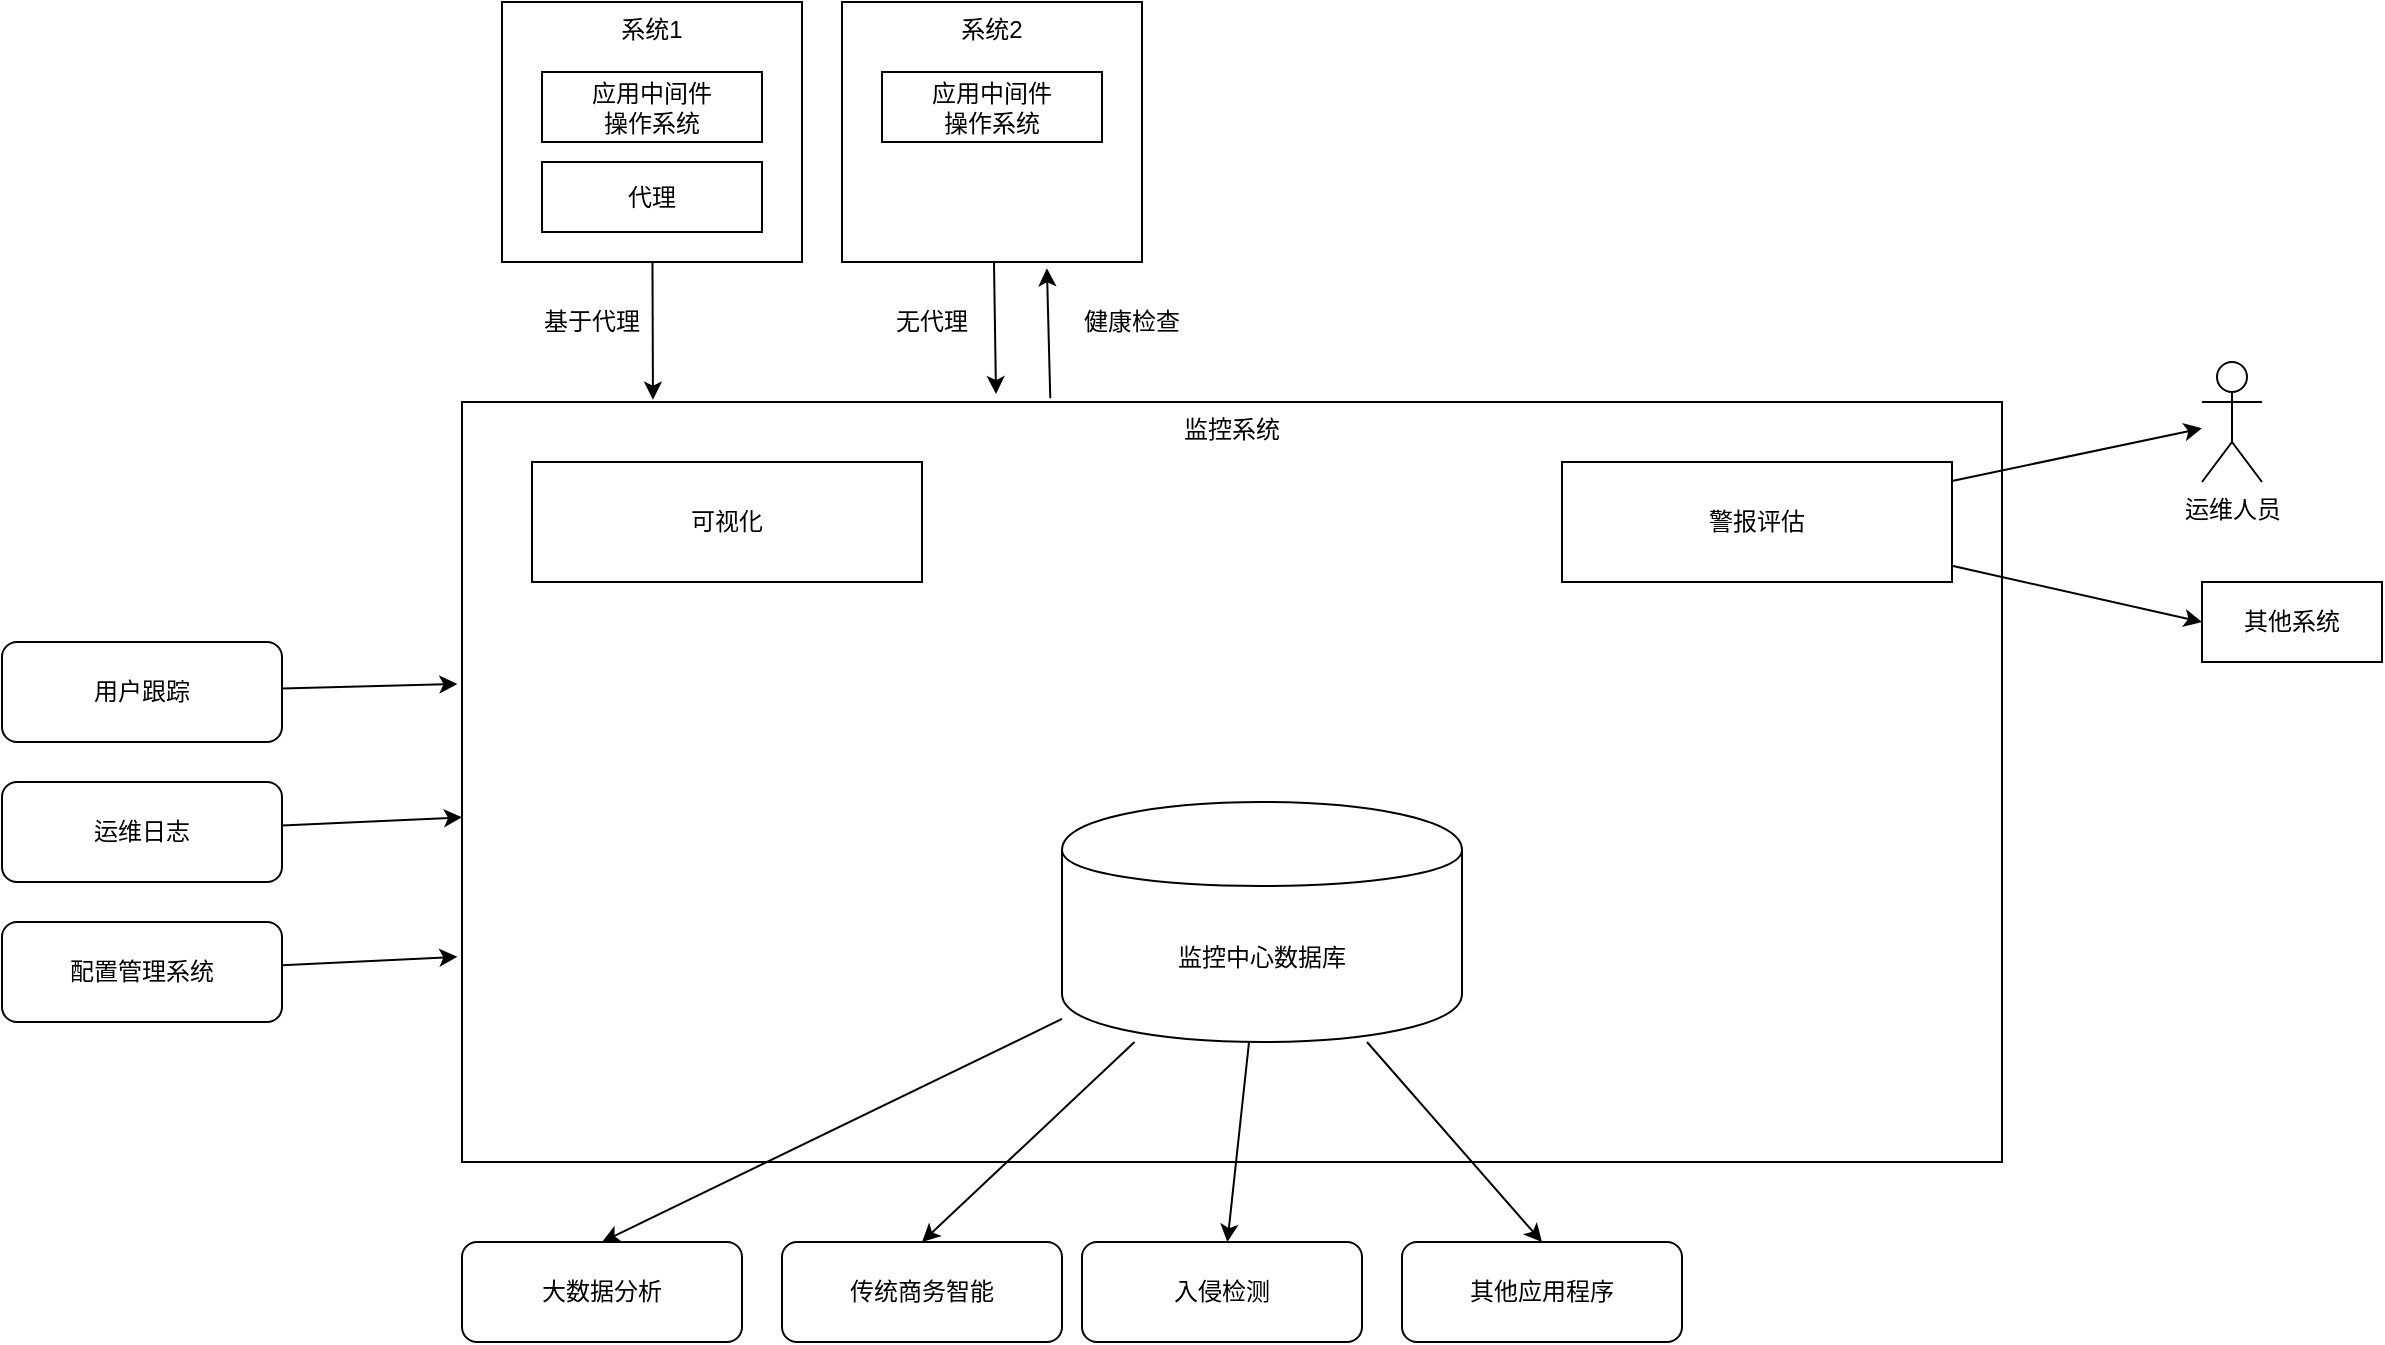 <mxfile version="12.6.5" type="device"><diagram id="AbWgOOd6Nmnw63nmuu_u" name="Page-1"><mxGraphModel dx="1205" dy="696" grid="1" gridSize="10" guides="1" tooltips="1" connect="1" arrows="1" fold="1" page="1" pageScale="1" pageWidth="2339" pageHeight="3300" math="0" shadow="0"><root><mxCell id="0"/><mxCell id="1" parent="0"/><mxCell id="x-nXykr4m4g4l2ESxoKD-9" style="edgeStyle=none;rounded=0;orthogonalLoop=1;jettySize=auto;html=1;entryX=0.124;entryY=-0.003;entryDx=0;entryDy=0;entryPerimeter=0;" edge="1" parent="1" source="x-nXykr4m4g4l2ESxoKD-1" target="x-nXykr4m4g4l2ESxoKD-6"><mxGeometry relative="1" as="geometry"/></mxCell><mxCell id="x-nXykr4m4g4l2ESxoKD-1" value="系统1" style="rounded=0;whiteSpace=wrap;html=1;verticalAlign=top;" vertex="1" parent="1"><mxGeometry x="260" y="150" width="150" height="130" as="geometry"/></mxCell><mxCell id="x-nXykr4m4g4l2ESxoKD-11" style="edgeStyle=none;rounded=0;orthogonalLoop=1;jettySize=auto;html=1;" edge="1" parent="1" source="x-nXykr4m4g4l2ESxoKD-2"><mxGeometry relative="1" as="geometry"><mxPoint x="507" y="346" as="targetPoint"/></mxGeometry></mxCell><mxCell id="x-nXykr4m4g4l2ESxoKD-2" value="系统2" style="rounded=0;whiteSpace=wrap;html=1;verticalAlign=top;" vertex="1" parent="1"><mxGeometry x="430" y="150" width="150" height="130" as="geometry"/></mxCell><mxCell id="x-nXykr4m4g4l2ESxoKD-3" value="应用中间件&lt;br&gt;操作系统" style="rounded=0;whiteSpace=wrap;html=1;" vertex="1" parent="1"><mxGeometry x="280" y="185" width="110" height="35" as="geometry"/></mxCell><mxCell id="x-nXykr4m4g4l2ESxoKD-4" value="代理" style="rounded=0;whiteSpace=wrap;html=1;" vertex="1" parent="1"><mxGeometry x="280" y="230" width="110" height="35" as="geometry"/></mxCell><mxCell id="x-nXykr4m4g4l2ESxoKD-5" value="应用中间件&lt;br&gt;操作系统" style="rounded=0;whiteSpace=wrap;html=1;" vertex="1" parent="1"><mxGeometry x="450" y="185" width="110" height="35" as="geometry"/></mxCell><mxCell id="x-nXykr4m4g4l2ESxoKD-13" style="edgeStyle=none;rounded=0;orthogonalLoop=1;jettySize=auto;html=1;entryX=0.683;entryY=1.024;entryDx=0;entryDy=0;entryPerimeter=0;exitX=0.382;exitY=-0.005;exitDx=0;exitDy=0;exitPerimeter=0;" edge="1" parent="1" source="x-nXykr4m4g4l2ESxoKD-6" target="x-nXykr4m4g4l2ESxoKD-2"><mxGeometry relative="1" as="geometry"/></mxCell><mxCell id="x-nXykr4m4g4l2ESxoKD-6" value="监控系统" style="rounded=0;whiteSpace=wrap;html=1;verticalAlign=top;" vertex="1" parent="1"><mxGeometry x="240" y="350" width="770" height="380" as="geometry"/></mxCell><mxCell id="x-nXykr4m4g4l2ESxoKD-10" value="基于代理" style="text;html=1;strokeColor=none;fillColor=none;align=center;verticalAlign=middle;whiteSpace=wrap;rounded=0;" vertex="1" parent="1"><mxGeometry x="280" y="300" width="50" height="20" as="geometry"/></mxCell><mxCell id="x-nXykr4m4g4l2ESxoKD-12" value="无代理" style="text;html=1;strokeColor=none;fillColor=none;align=center;verticalAlign=middle;whiteSpace=wrap;rounded=0;" vertex="1" parent="1"><mxGeometry x="450" y="300" width="50" height="20" as="geometry"/></mxCell><mxCell id="x-nXykr4m4g4l2ESxoKD-14" value="健康检查" style="text;html=1;strokeColor=none;fillColor=none;align=center;verticalAlign=middle;whiteSpace=wrap;rounded=0;" vertex="1" parent="1"><mxGeometry x="540" y="300" width="70" height="20" as="geometry"/></mxCell><mxCell id="x-nXykr4m4g4l2ESxoKD-15" value="可视化" style="rounded=0;whiteSpace=wrap;html=1;" vertex="1" parent="1"><mxGeometry x="275" y="380" width="195" height="60" as="geometry"/></mxCell><mxCell id="x-nXykr4m4g4l2ESxoKD-19" style="edgeStyle=none;rounded=0;orthogonalLoop=1;jettySize=auto;html=1;" edge="1" parent="1" source="x-nXykr4m4g4l2ESxoKD-16" target="x-nXykr4m4g4l2ESxoKD-18"><mxGeometry relative="1" as="geometry"/></mxCell><mxCell id="x-nXykr4m4g4l2ESxoKD-21" style="edgeStyle=none;rounded=0;orthogonalLoop=1;jettySize=auto;html=1;entryX=0;entryY=0.5;entryDx=0;entryDy=0;" edge="1" parent="1" source="x-nXykr4m4g4l2ESxoKD-16" target="x-nXykr4m4g4l2ESxoKD-20"><mxGeometry relative="1" as="geometry"/></mxCell><mxCell id="x-nXykr4m4g4l2ESxoKD-16" value="警报评估" style="rounded=0;whiteSpace=wrap;html=1;" vertex="1" parent="1"><mxGeometry x="790" y="380" width="195" height="60" as="geometry"/></mxCell><mxCell id="x-nXykr4m4g4l2ESxoKD-26" style="edgeStyle=none;rounded=0;orthogonalLoop=1;jettySize=auto;html=1;entryX=0.5;entryY=0;entryDx=0;entryDy=0;" edge="1" parent="1" source="x-nXykr4m4g4l2ESxoKD-17" target="x-nXykr4m4g4l2ESxoKD-22"><mxGeometry relative="1" as="geometry"/></mxCell><mxCell id="x-nXykr4m4g4l2ESxoKD-27" style="edgeStyle=none;rounded=0;orthogonalLoop=1;jettySize=auto;html=1;entryX=0.5;entryY=0;entryDx=0;entryDy=0;" edge="1" parent="1" source="x-nXykr4m4g4l2ESxoKD-17" target="x-nXykr4m4g4l2ESxoKD-23"><mxGeometry relative="1" as="geometry"/></mxCell><mxCell id="x-nXykr4m4g4l2ESxoKD-28" style="edgeStyle=none;rounded=0;orthogonalLoop=1;jettySize=auto;html=1;" edge="1" parent="1" source="x-nXykr4m4g4l2ESxoKD-17" target="x-nXykr4m4g4l2ESxoKD-24"><mxGeometry relative="1" as="geometry"/></mxCell><mxCell id="x-nXykr4m4g4l2ESxoKD-29" style="edgeStyle=none;rounded=0;orthogonalLoop=1;jettySize=auto;html=1;entryX=0.5;entryY=0;entryDx=0;entryDy=0;" edge="1" parent="1" source="x-nXykr4m4g4l2ESxoKD-17" target="x-nXykr4m4g4l2ESxoKD-25"><mxGeometry relative="1" as="geometry"/></mxCell><mxCell id="x-nXykr4m4g4l2ESxoKD-17" value="监控中心数据库" style="shape=cylinder;whiteSpace=wrap;html=1;boundedLbl=1;backgroundOutline=1;" vertex="1" parent="1"><mxGeometry x="540" y="550" width="200" height="120" as="geometry"/></mxCell><mxCell id="x-nXykr4m4g4l2ESxoKD-18" value="运维人员" style="shape=umlActor;verticalLabelPosition=bottom;labelBackgroundColor=#ffffff;verticalAlign=top;html=1;outlineConnect=0;" vertex="1" parent="1"><mxGeometry x="1110" y="330" width="30" height="60" as="geometry"/></mxCell><mxCell id="x-nXykr4m4g4l2ESxoKD-20" value="其他系统" style="rounded=0;whiteSpace=wrap;html=1;" vertex="1" parent="1"><mxGeometry x="1110" y="440" width="90" height="40" as="geometry"/></mxCell><mxCell id="x-nXykr4m4g4l2ESxoKD-22" value="大数据分析" style="rounded=1;whiteSpace=wrap;html=1;" vertex="1" parent="1"><mxGeometry x="240" y="770" width="140" height="50" as="geometry"/></mxCell><mxCell id="x-nXykr4m4g4l2ESxoKD-23" value="传统商务智能" style="rounded=1;whiteSpace=wrap;html=1;" vertex="1" parent="1"><mxGeometry x="400" y="770" width="140" height="50" as="geometry"/></mxCell><mxCell id="x-nXykr4m4g4l2ESxoKD-24" value="入侵检测" style="rounded=1;whiteSpace=wrap;html=1;" vertex="1" parent="1"><mxGeometry x="550" y="770" width="140" height="50" as="geometry"/></mxCell><mxCell id="x-nXykr4m4g4l2ESxoKD-25" value="其他应用程序" style="rounded=1;whiteSpace=wrap;html=1;" vertex="1" parent="1"><mxGeometry x="710" y="770" width="140" height="50" as="geometry"/></mxCell><mxCell id="x-nXykr4m4g4l2ESxoKD-33" style="edgeStyle=none;rounded=0;orthogonalLoop=1;jettySize=auto;html=1;entryX=-0.003;entryY=0.371;entryDx=0;entryDy=0;entryPerimeter=0;" edge="1" parent="1" source="x-nXykr4m4g4l2ESxoKD-30" target="x-nXykr4m4g4l2ESxoKD-6"><mxGeometry relative="1" as="geometry"/></mxCell><mxCell id="x-nXykr4m4g4l2ESxoKD-30" value="用户跟踪" style="rounded=1;whiteSpace=wrap;html=1;" vertex="1" parent="1"><mxGeometry x="10" y="470" width="140" height="50" as="geometry"/></mxCell><mxCell id="x-nXykr4m4g4l2ESxoKD-34" style="edgeStyle=none;rounded=0;orthogonalLoop=1;jettySize=auto;html=1;" edge="1" parent="1" source="x-nXykr4m4g4l2ESxoKD-31" target="x-nXykr4m4g4l2ESxoKD-6"><mxGeometry relative="1" as="geometry"/></mxCell><mxCell id="x-nXykr4m4g4l2ESxoKD-31" value="运维日志" style="rounded=1;whiteSpace=wrap;html=1;" vertex="1" parent="1"><mxGeometry x="10" y="540" width="140" height="50" as="geometry"/></mxCell><mxCell id="x-nXykr4m4g4l2ESxoKD-35" style="edgeStyle=none;rounded=0;orthogonalLoop=1;jettySize=auto;html=1;entryX=-0.003;entryY=0.73;entryDx=0;entryDy=0;entryPerimeter=0;" edge="1" parent="1" source="x-nXykr4m4g4l2ESxoKD-32" target="x-nXykr4m4g4l2ESxoKD-6"><mxGeometry relative="1" as="geometry"/></mxCell><mxCell id="x-nXykr4m4g4l2ESxoKD-32" value="配置管理系统" style="rounded=1;whiteSpace=wrap;html=1;" vertex="1" parent="1"><mxGeometry x="10" y="610" width="140" height="50" as="geometry"/></mxCell></root></mxGraphModel></diagram></mxfile>